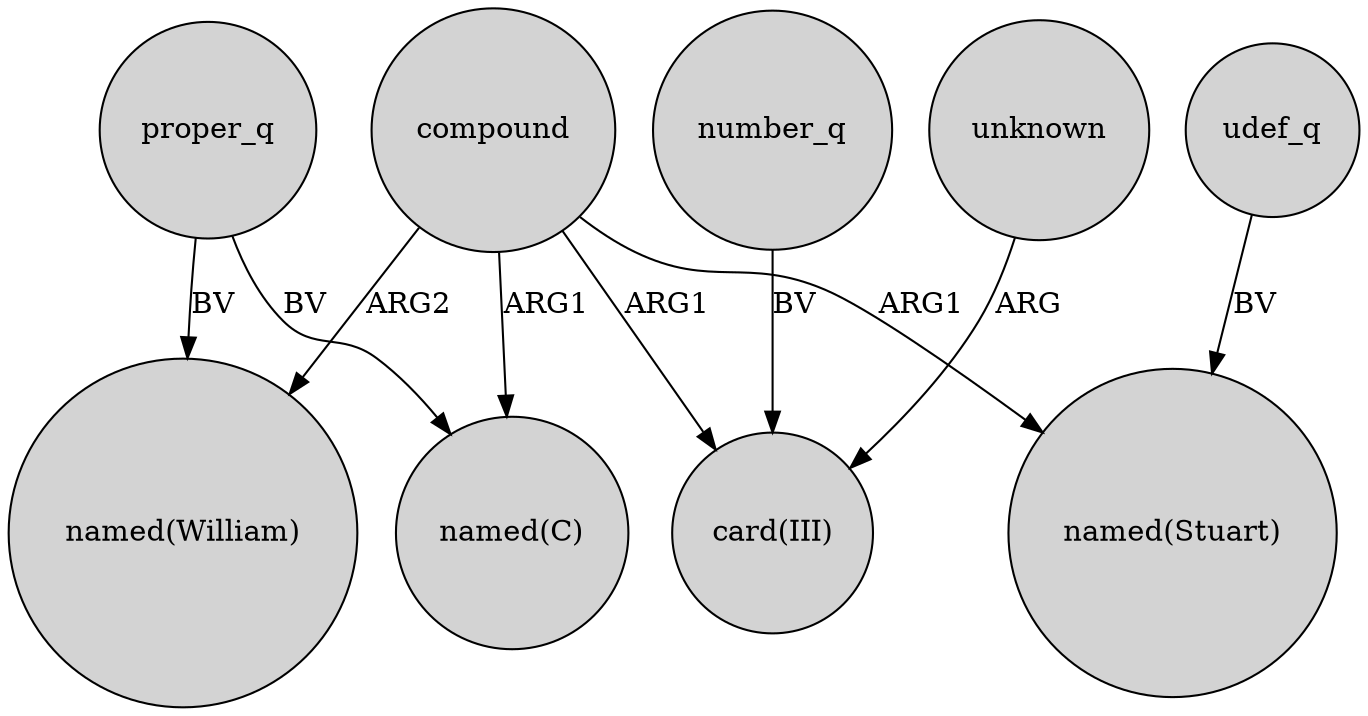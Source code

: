 digraph {
	node [shape=circle style=filled]
	proper_q -> "named(C)" [label=BV]
	number_q -> "card(III)" [label=BV]
	unknown -> "card(III)" [label=ARG]
	compound -> "named(William)" [label=ARG2]
	proper_q -> "named(William)" [label=BV]
	compound -> "card(III)" [label=ARG1]
	compound -> "named(C)" [label=ARG1]
	udef_q -> "named(Stuart)" [label=BV]
	compound -> "named(Stuart)" [label=ARG1]
}
